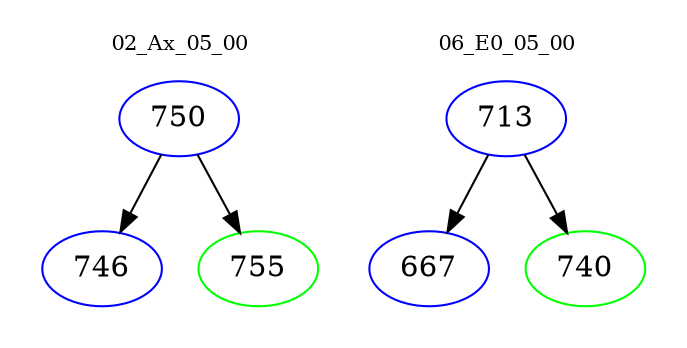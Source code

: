 digraph{
subgraph cluster_0 {
color = white
label = "02_Ax_05_00";
fontsize=10;
T0_750 [label="750", color="blue"]
T0_750 -> T0_746 [color="black"]
T0_746 [label="746", color="blue"]
T0_750 -> T0_755 [color="black"]
T0_755 [label="755", color="green"]
}
subgraph cluster_1 {
color = white
label = "06_E0_05_00";
fontsize=10;
T1_713 [label="713", color="blue"]
T1_713 -> T1_667 [color="black"]
T1_667 [label="667", color="blue"]
T1_713 -> T1_740 [color="black"]
T1_740 [label="740", color="green"]
}
}

